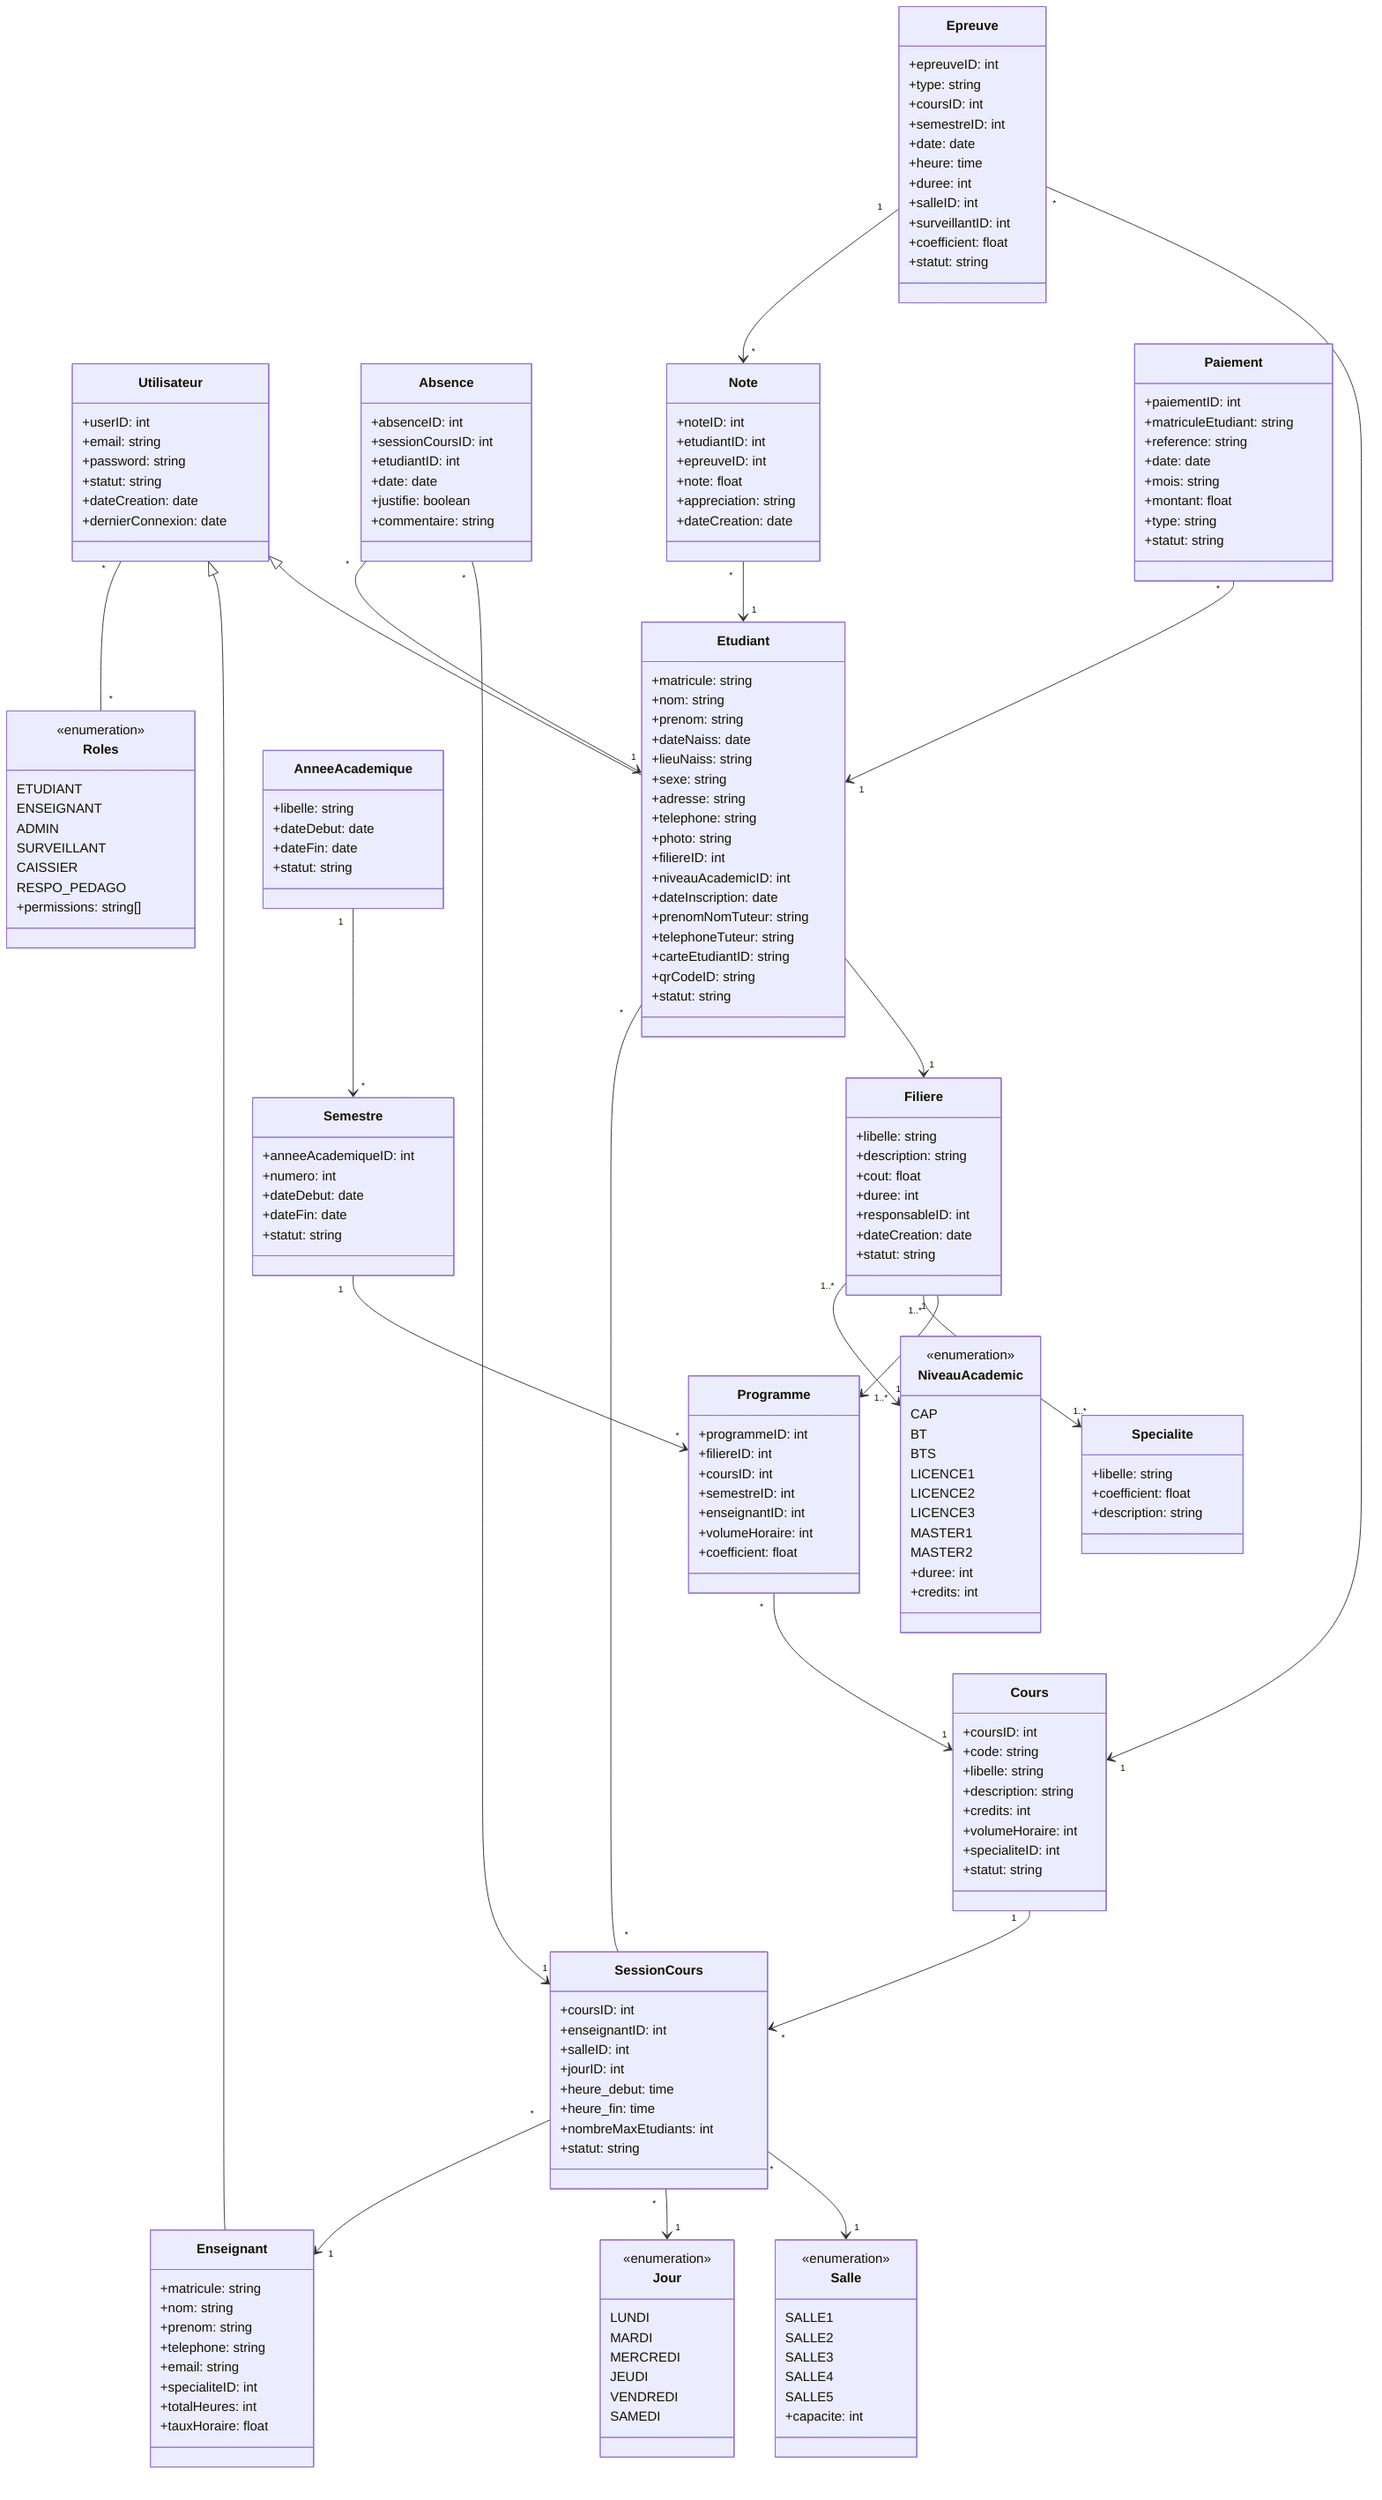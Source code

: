 classDiagram
    class Utilisateur {
        +userID: int
        +email: string
        +password: string
        +statut: string
        +dateCreation: date
        +dernierConnexion: date
    }

    class Roles {
        <<enumeration>>
        ETUDIANT
        ENSEIGNANT
        ADMIN
        SURVEILLANT
        CAISSIER
        RESPO_PEDAGO
        +permissions: string[]
    }

    class Etudiant {
        +matricule: string
        +nom: string
        +prenom: string
        +dateNaiss: date
        +lieuNaiss: string
        +sexe: string
        +adresse: string
        +telephone: string
        +photo: string
        +filiereID: int
        +niveauAcademicID: int
        +dateInscription: date
        +prenomNomTuteur: string
        +telephoneTuteur: string
        +carteEtudiantID: string
        +qrCodeID: string
        +statut: string
    }

    class Enseignant {
        +matricule: string
        +nom: string
        +prenom: string
        +telephone: string
        +email: string
        +specialiteID: int
        +totalHeures: int
        +tauxHoraire: float
    }

    class Filiere {
        +libelle: string
        +description: string
        +cout: float
        +duree: int
        +responsableID: int
        +dateCreation: date
        +statut: string
    }

    class Specialite {
        +libelle: string
        +coefficient: float
        +description: string
    }

    class NiveauAcademic {
        <<enumeration>>
        CAP
        BT
        BTS
        LICENCE1
        LICENCE2
        LICENCE3
        MASTER1
        MASTER2
        +duree: int
        +credits: int
    }

    class AnneeAcademique {
        +libelle: string
        +dateDebut: date
        +dateFin: date
        +statut: string
    }

    class Semestre {
        +anneeAcademiqueID: int
        +numero: int
        +dateDebut: date
        +dateFin: date
        +statut: string
    }

    class Cours {
        +coursID: int
        +code: string
        +libelle: string
        +description: string
        +credits: int
        +volumeHoraire: int
        +specialiteID: int
        +statut: string
    }

    class Programme {
        +programmeID: int
        +filiereID: int
        +coursID: int
        +semestreID: int
        +enseignantID: int
        +volumeHoraire: int
        +coefficient: float
    }

    class SessionCours {
        +coursID: int
        +enseignantID: int
        +salleID: int
        +jourID: int
        +heure_debut: time
        +heure_fin: time
        +nombreMaxEtudiants: int
        +statut: string
    }

    class Absence {
        +absenceID: int
        +sessionCoursID: int
        +etudiantID: int
        +date: date
        +justifie: boolean
        +commentaire: string
    }

    class Epreuve {
        +epreuveID: int
        +type: string
        +coursID: int
        +semestreID: int
        +date: date
        +heure: time
        +duree: int
        +salleID: int
        +surveillantID: int
        +coefficient: float
        +statut: string
    }

    class Note {
        +noteID: int
        +etudiantID: int
        +epreuveID: int
        +note: float
        +appreciation: string
        +dateCreation: date
    }

    class Paiement {
        +paiementID: int
        +matriculeEtudiant: string
        +reference: string
        +date: date
        +mois: string
        +montant: float
        +type: string
        +statut: string
    }

    class Salle {
        <<enumeration>>
        SALLE1
        SALLE2
        SALLE3
        SALLE4
        SALLE5
        +capacite: int
    }

    class Jour {
        <<enumeration>>
        LUNDI
        MARDI
        MERCREDI
        JEUDI
        VENDREDI
        SAMEDI
    }

    Utilisateur <|-- Etudiant
    Utilisateur <|-- Enseignant
    Utilisateur "*" -- "*" Roles
    Filiere "1" --> "1..*" Programme
    Programme "*" --> "1" Cours
    Cours "1" --> "*" SessionCours
    SessionCours "*" -- "*" Etudiant
    Absence "*" --> "1" SessionCours
    Absence "*" --> "1" Etudiant
    Filiere "1..*" --> "1..*" Specialite
    Filiere "1..*" --> "1" NiveauAcademic
    AnneeAcademique "1" --> "*" Semestre
    Semestre "1" --> "*" Programme
    Epreuve "*" --> "1" Cours
    Epreuve "1" --> "*" Note
    Note "*" --> "1" Etudiant
    Paiement "*" --> "1" Etudiant
    SessionCours "*" --> "1" Salle
    SessionCours "*" --> "1" Jour
    SessionCours "*" --> "1" Enseignant
    Etudiant "*" --> "1" Filiere